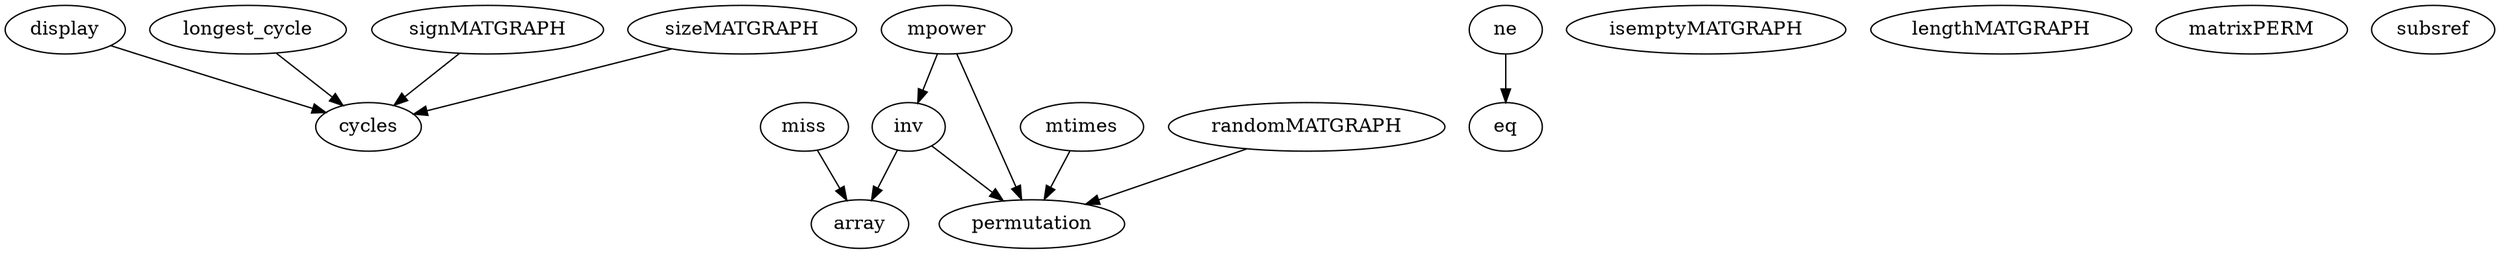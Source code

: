 /* Created by mdot for Matlab */
digraph m2html {
  display -> cycles;
  inv -> array;
  inv -> permutation;
  longest_cycle -> cycles;
  miss -> array;
  mpower -> inv;
  mpower -> permutation;
  mtimes -> permutation;
  ne -> eq;
  randomMATGRAPH -> permutation;
  signMATGRAPH -> cycles;
  sizeMATGRAPH -> cycles;

  array [URL="array.html"];
  cycles [URL="cycles.html"];
  display [URL="display.html"];
  eq [URL="eq.html"];
  inv [URL="inv.html"];
  isemptyMATGRAPH [URL="isemptyMATGRAPH.html"];
  lengthMATGRAPH [URL="lengthMATGRAPH.html"];
  longest_cycle [URL="longest_cycle.html"];
  matrixPERM [URL="matrixPERM.html"];
  miss [URL="miss.html"];
  mpower [URL="mpower.html"];
  mtimes [URL="mtimes.html"];
  ne [URL="ne.html"];
  permutation [URL="permutation.html"];
  randomMATGRAPH [URL="randomMATGRAPH.html"];
  signMATGRAPH [URL="signMATGRAPH.html"];
  sizeMATGRAPH [URL="sizeMATGRAPH.html"];
  subsref [URL="subsref.html"];
}